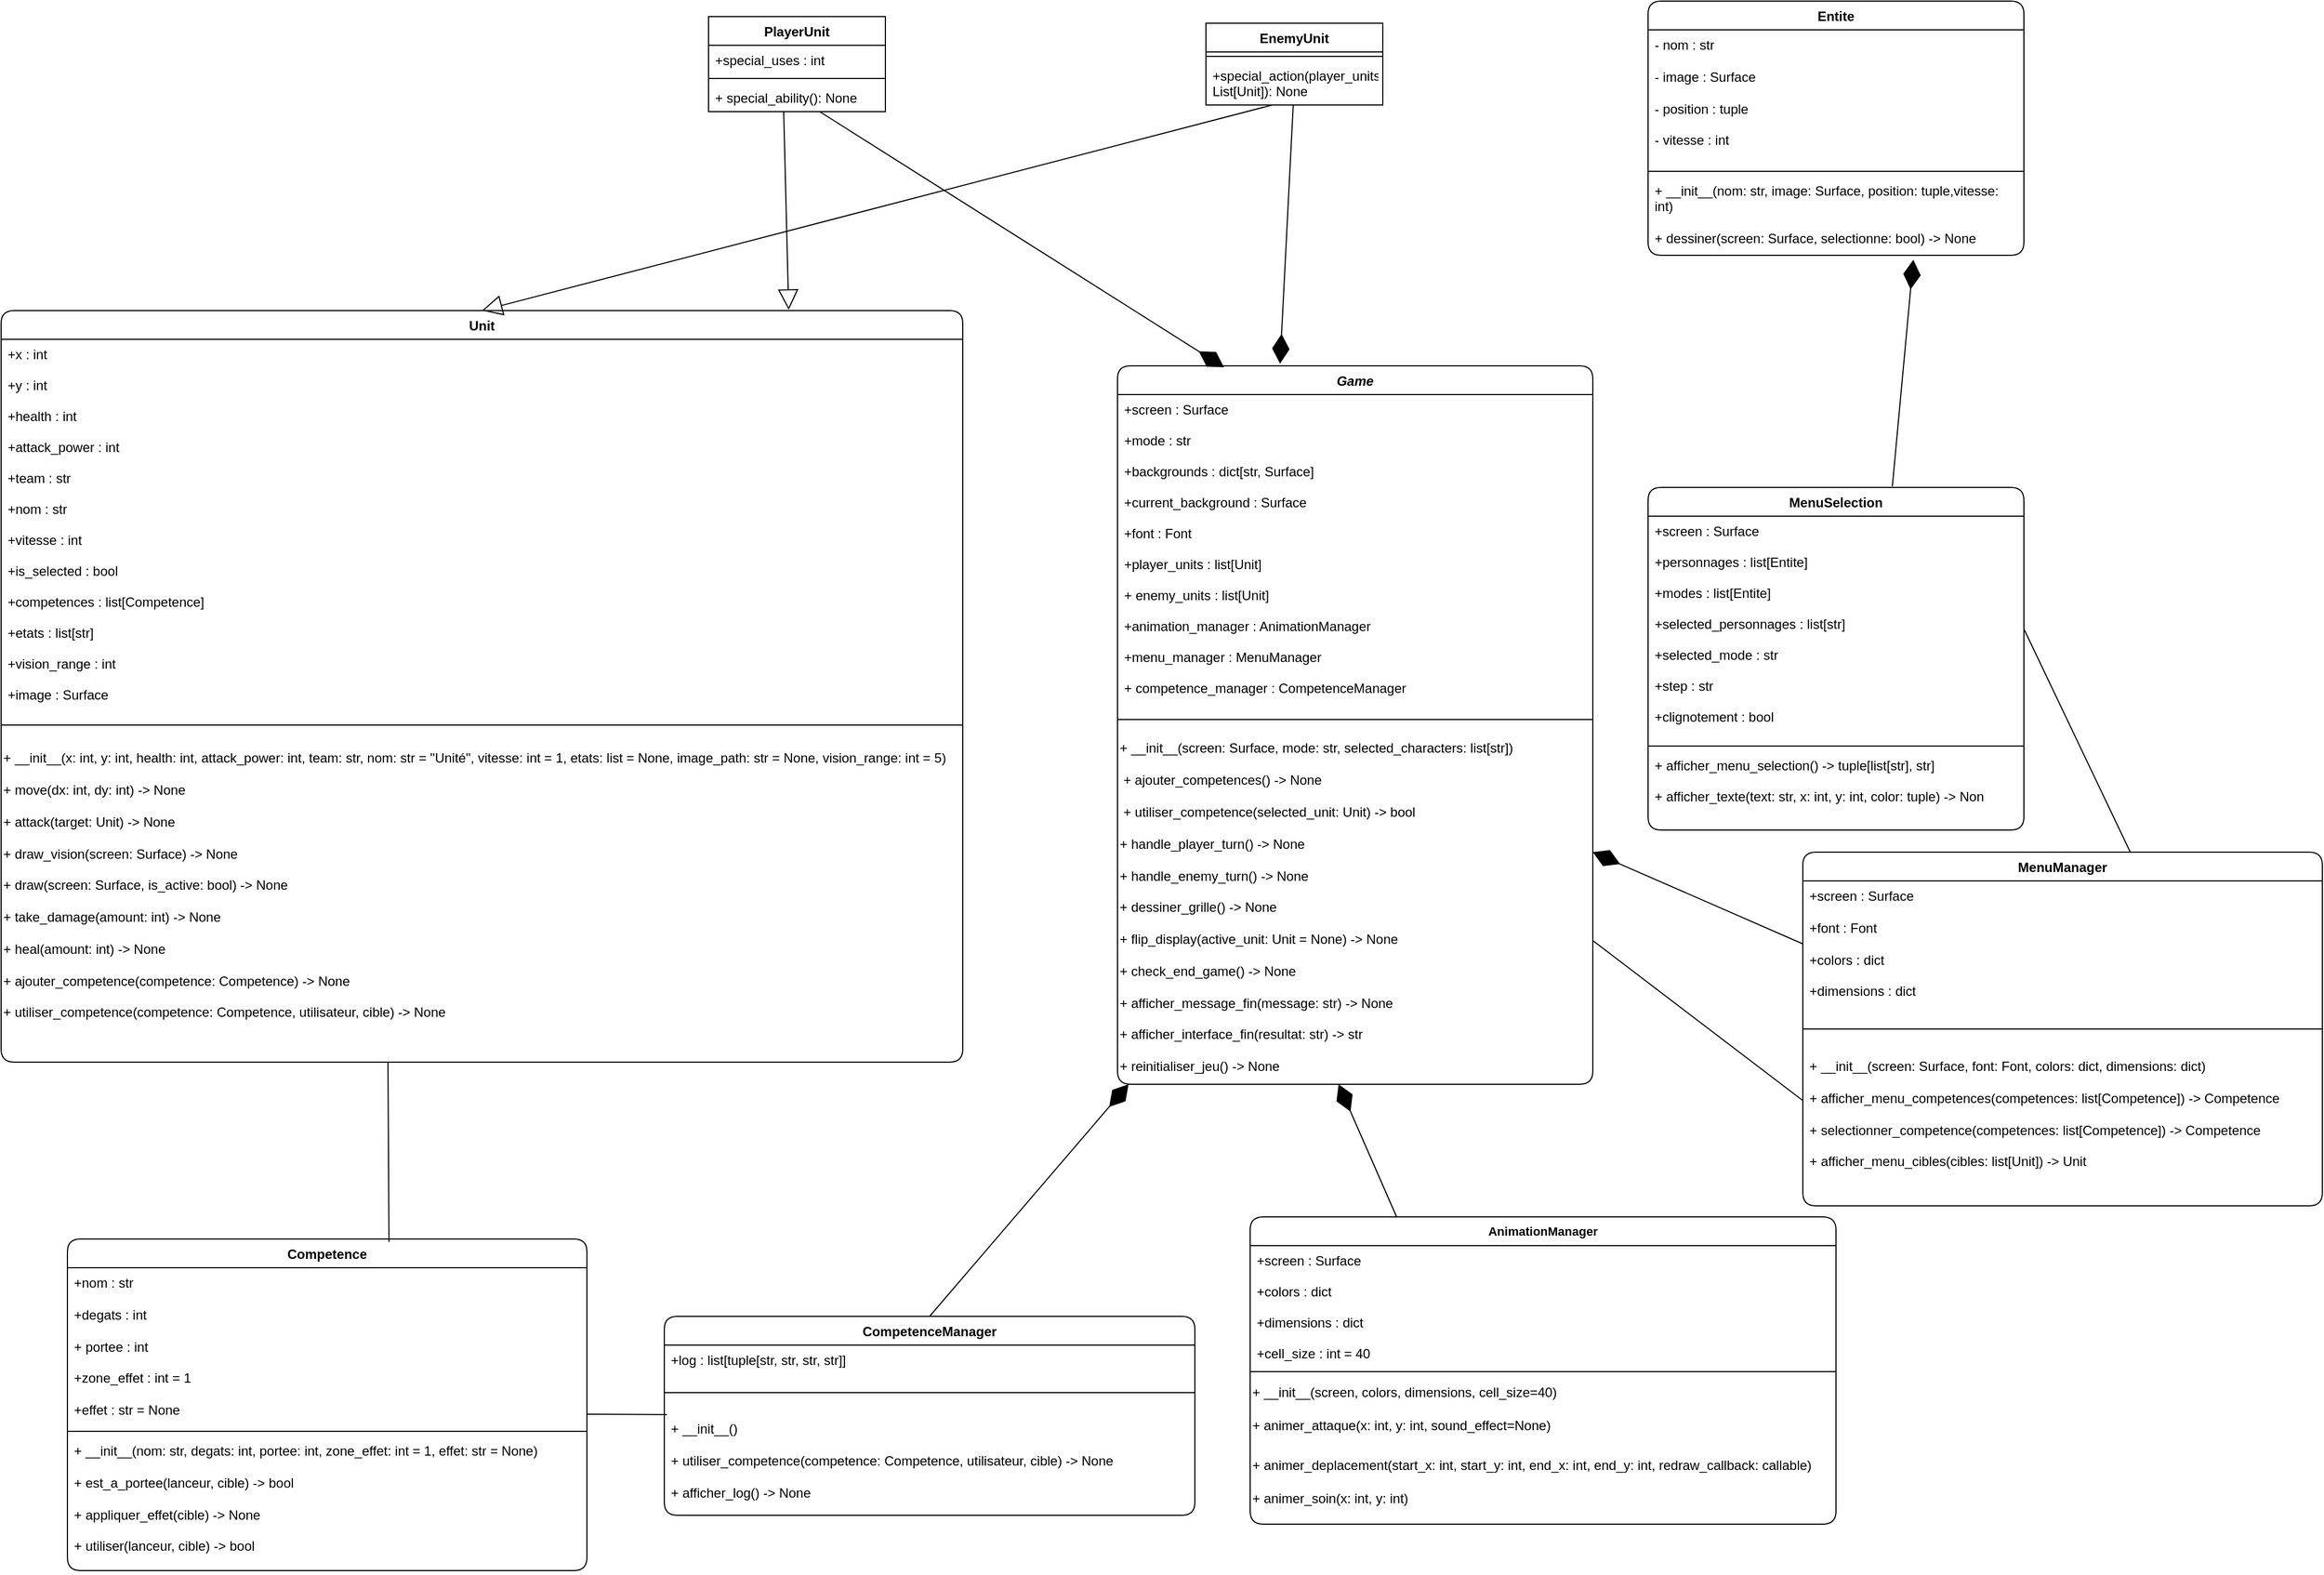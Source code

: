 <mxfile version="25.0.3">
  <diagram id="C5RBs43oDa-KdzZeNtuy" name="Page-1">
    <mxGraphModel dx="3300" dy="3783" grid="1" gridSize="10" guides="1" tooltips="1" connect="1" arrows="1" fold="1" page="1" pageScale="1" pageWidth="827" pageHeight="1169" math="0" shadow="0">
      <root>
        <mxCell id="WIyWlLk6GJQsqaUBKTNV-0" />
        <mxCell id="WIyWlLk6GJQsqaUBKTNV-1" parent="WIyWlLk6GJQsqaUBKTNV-0" />
        <mxCell id="zkfFHV4jXpPFQw0GAbJ--0" value="Game" style="swimlane;fontStyle=3;align=center;verticalAlign=top;childLayout=stackLayout;horizontal=1;startSize=26;horizontalStack=0;resizeParent=1;resizeLast=0;collapsible=1;marginBottom=0;rounded=1;shadow=0;strokeWidth=1;labelBackgroundColor=none;" parent="WIyWlLk6GJQsqaUBKTNV-1" vertex="1">
          <mxGeometry x="190" y="-990" width="430" height="650" as="geometry">
            <mxRectangle x="230" y="140" width="160" height="26" as="alternateBounds" />
          </mxGeometry>
        </mxCell>
        <mxCell id="zkfFHV4jXpPFQw0GAbJ--3" value="+screen : Surface &#xa;&#xa;+mode : str&#xa;&#xa;+backgrounds : dict[str, Surface]&#xa;&#xa;+current_background : Surface&#xa;&#xa; +font : Font&#xa;&#xa;+player_units : list[Unit]&#xa;&#xa;+ enemy_units : list[Unit] &#xa;&#xa;+animation_manager : AnimationManager &#xa;&#xa;+menu_manager : MenuManager &#xa;&#xa;+ competence_manager : CompetenceManager" style="text;align=left;verticalAlign=top;spacingLeft=4;spacingRight=4;overflow=hidden;rotatable=0;points=[[0,0.5],[1,0.5]];portConstraint=eastwest;rounded=1;shadow=0;html=0;labelBackgroundColor=none;" parent="zkfFHV4jXpPFQw0GAbJ--0" vertex="1">
          <mxGeometry y="26" width="430" height="284" as="geometry" />
        </mxCell>
        <mxCell id="zkfFHV4jXpPFQw0GAbJ--4" value="" style="line;html=1;strokeWidth=1;align=left;verticalAlign=middle;spacingTop=-1;spacingLeft=3;spacingRight=3;rotatable=0;labelPosition=right;points=[];portConstraint=eastwest;labelBackgroundColor=none;rounded=1;" parent="zkfFHV4jXpPFQw0GAbJ--0" vertex="1">
          <mxGeometry y="310" width="430" height="20" as="geometry" />
        </mxCell>
        <mxCell id="wvxGMsRAUyCOwJ91_nCI-42" value="&lt;div&gt; + __init__(screen: Surface, mode: str, selected_characters: list[str]) &lt;br&gt;&lt;/div&gt;&lt;div&gt;&lt;br&gt;&lt;/div&gt;&lt;div&gt;&amp;nbsp;+ ajouter_competences() -&amp;gt; None &lt;br&gt;&lt;/div&gt;&lt;div&gt;&lt;br&gt;&lt;/div&gt;&lt;div&gt;&amp;nbsp;+ utiliser_competence(selected_unit: Unit) -&amp;gt; bool &lt;br&gt;&lt;/div&gt;&lt;div&gt;&lt;br&gt;&lt;/div&gt;&lt;div&gt;+ handle_player_turn() -&amp;gt; None &lt;br&gt;&lt;/div&gt;&lt;div&gt;&lt;br&gt;&lt;/div&gt;&lt;div&gt;+ handle_enemy_turn() -&amp;gt; None &lt;br&gt;&lt;/div&gt;&lt;div&gt;&lt;br&gt;&lt;/div&gt;&lt;div&gt;+ dessiner_grille() -&amp;gt; None &lt;br&gt;&lt;/div&gt;&lt;div&gt;&lt;br&gt;&lt;/div&gt;&lt;div&gt;+ flip_display(active_unit: Unit = None) -&amp;gt; None &lt;/div&gt;&lt;br&gt;&lt;div&gt;+ check_end_game() -&amp;gt; None &lt;br&gt;&lt;/div&gt;&lt;div&gt;&lt;br&gt;&lt;/div&gt;&lt;div&gt;+ afficher_message_fin(message: str) -&amp;gt; None &lt;br&gt;&lt;/div&gt;&lt;div&gt;&lt;br&gt;&lt;/div&gt;&lt;div&gt;+ afficher_interface_fin(resultat: str) -&amp;gt; str &lt;br&gt;&lt;/div&gt;&lt;div&gt;&lt;br&gt;&lt;/div&gt;+ reinitialiser_jeu() -&amp;gt; None     " style="text;html=1;align=left;verticalAlign=middle;resizable=0;points=[];autosize=1;strokeColor=none;fillColor=none;labelBackgroundColor=none;rounded=1;" parent="zkfFHV4jXpPFQw0GAbJ--0" vertex="1">
          <mxGeometry y="330" width="430" height="320" as="geometry" />
        </mxCell>
        <mxCell id="avu5Frlbrg5Mb-Sri8GU-28" value="" style="endArrow=none;html=1;rounded=1;exitX=-0.001;exitY=0.317;exitDx=0;exitDy=0;exitPerimeter=0;labelBackgroundColor=none;fontColor=default;" edge="1" parent="zkfFHV4jXpPFQw0GAbJ--0" source="wvxGMsRAUyCOwJ91_nCI-60">
          <mxGeometry width="50" height="50" relative="1" as="geometry">
            <mxPoint x="431" y="683" as="sourcePoint" />
            <mxPoint x="430" y="520" as="targetPoint" />
          </mxGeometry>
        </mxCell>
        <mxCell id="zkfFHV4jXpPFQw0GAbJ--6" value="MenuSelection" style="swimlane;fontStyle=1;align=center;verticalAlign=top;childLayout=stackLayout;horizontal=1;startSize=26;horizontalStack=0;resizeParent=1;resizeLast=0;collapsible=1;marginBottom=0;rounded=1;shadow=0;strokeWidth=1;labelBackgroundColor=none;" parent="WIyWlLk6GJQsqaUBKTNV-1" vertex="1">
          <mxGeometry x="670" y="-880" width="340" height="310" as="geometry">
            <mxRectangle x="130" y="380" width="160" height="26" as="alternateBounds" />
          </mxGeometry>
        </mxCell>
        <mxCell id="zkfFHV4jXpPFQw0GAbJ--7" value="+screen : Surface &#xa;&#xa;+personnages : list[Entite]&#xa;&#xa;+modes : list[Entite]&#xa; &#xa;+selected_personnages : list[str]&#xa;&#xa;+selected_mode : str &#xa;&#xa;+step : str &#xa;&#xa;+clignotement : bool " style="text;align=left;verticalAlign=top;spacingLeft=4;spacingRight=4;overflow=hidden;rotatable=0;points=[[0,0.5],[1,0.5]];portConstraint=eastwest;labelBackgroundColor=none;rounded=1;" parent="zkfFHV4jXpPFQw0GAbJ--6" vertex="1">
          <mxGeometry y="26" width="340" height="204" as="geometry" />
        </mxCell>
        <mxCell id="zkfFHV4jXpPFQw0GAbJ--9" value="" style="line;html=1;strokeWidth=1;align=left;verticalAlign=middle;spacingTop=-1;spacingLeft=3;spacingRight=3;rotatable=0;labelPosition=right;points=[];portConstraint=eastwest;labelBackgroundColor=none;rounded=1;" parent="zkfFHV4jXpPFQw0GAbJ--6" vertex="1">
          <mxGeometry y="230" width="340" height="8" as="geometry" />
        </mxCell>
        <mxCell id="zkfFHV4jXpPFQw0GAbJ--11" value="+ afficher_menu_selection() -&gt; tuple[list[str], str]&#xa;&#xa;+ afficher_texte(text: str, x: int, y: int, color: tuple) -&gt; Non" style="text;align=left;verticalAlign=top;spacingLeft=4;spacingRight=4;overflow=hidden;rotatable=0;points=[[0,0.5],[1,0.5]];portConstraint=eastwest;labelBackgroundColor=none;rounded=1;" parent="zkfFHV4jXpPFQw0GAbJ--6" vertex="1">
          <mxGeometry y="238" width="340" height="72" as="geometry" />
        </mxCell>
        <mxCell id="zkfFHV4jXpPFQw0GAbJ--13" value="AnimationManager" style="swimlane;fontStyle=1;align=center;verticalAlign=top;childLayout=stackLayout;horizontal=1;startSize=26;horizontalStack=0;resizeParent=1;resizeLast=0;collapsible=1;marginBottom=0;rounded=1;shadow=0;strokeWidth=1;fontSize=11;labelBackgroundColor=none;" parent="WIyWlLk6GJQsqaUBKTNV-1" vertex="1">
          <mxGeometry x="310" y="-220" width="530" height="278" as="geometry">
            <mxRectangle x="330" y="360" width="170" height="26" as="alternateBounds" />
          </mxGeometry>
        </mxCell>
        <mxCell id="zkfFHV4jXpPFQw0GAbJ--14" value="+screen : Surface&#xa;   &#xa;+colors : dict&#xa; &#xa;+dimensions : dict&#xa;&#xa;+cell_size : int = 40 " style="text;align=left;verticalAlign=top;spacingLeft=4;spacingRight=4;overflow=hidden;rotatable=0;points=[[0,0.5],[1,0.5]];portConstraint=eastwest;labelBackgroundColor=none;rounded=1;" parent="zkfFHV4jXpPFQw0GAbJ--13" vertex="1">
          <mxGeometry y="26" width="530" height="110" as="geometry" />
        </mxCell>
        <mxCell id="zkfFHV4jXpPFQw0GAbJ--15" value="" style="line;html=1;strokeWidth=1;align=left;verticalAlign=middle;spacingTop=-1;spacingLeft=3;spacingRight=3;rotatable=0;labelPosition=right;points=[];portConstraint=eastwest;labelBackgroundColor=none;rounded=1;" parent="zkfFHV4jXpPFQw0GAbJ--13" vertex="1">
          <mxGeometry y="136" width="530" height="8" as="geometry" />
        </mxCell>
        <mxCell id="wvxGMsRAUyCOwJ91_nCI-13" value="&#xa;" style="group;align=left;labelPosition=center;verticalLabelPosition=middle;verticalAlign=middle;labelBackgroundColor=none;rounded=1;" parent="zkfFHV4jXpPFQw0GAbJ--13" vertex="1" connectable="0">
          <mxGeometry y="144" width="530" height="126" as="geometry" />
        </mxCell>
        <mxCell id="wvxGMsRAUyCOwJ91_nCI-3" value="+ __init__(screen, colors, dimensions, cell_size=40) " style="text;html=1;align=left;verticalAlign=middle;resizable=0;points=[];autosize=1;strokeColor=none;fillColor=none;container=1;labelBackgroundColor=none;rounded=1;" parent="wvxGMsRAUyCOwJ91_nCI-13" vertex="1">
          <mxGeometry width="370" height="30" as="geometry" />
        </mxCell>
        <mxCell id="wvxGMsRAUyCOwJ91_nCI-9" value="+ animer_attaque(x: int, y: int, sound_effect=None)" style="text;html=1;align=left;verticalAlign=middle;resizable=0;points=[];autosize=1;strokeColor=none;fillColor=none;container=1;labelBackgroundColor=none;rounded=1;" parent="wvxGMsRAUyCOwJ91_nCI-13" vertex="1">
          <mxGeometry y="30" width="370" height="30" as="geometry" />
        </mxCell>
        <mxCell id="wvxGMsRAUyCOwJ91_nCI-14" value="+ animer_deplacement(start_x: int, start_y: int, end_x: int, end_y: int, redraw_callback: callable) " style="text;html=1;align=left;verticalAlign=middle;resizable=0;points=[];autosize=1;strokeColor=none;fillColor=none;labelBackgroundColor=none;rounded=1;" parent="wvxGMsRAUyCOwJ91_nCI-13" vertex="1">
          <mxGeometry y="66" width="530" height="30" as="geometry" />
        </mxCell>
        <mxCell id="wvxGMsRAUyCOwJ91_nCI-15" value="+ animer_soin(x: int, y: int) " style="text;html=1;align=left;verticalAlign=middle;resizable=0;points=[];autosize=1;strokeColor=none;fillColor=none;labelBackgroundColor=none;rounded=1;" parent="wvxGMsRAUyCOwJ91_nCI-13" vertex="1">
          <mxGeometry y="96" width="160" height="30" as="geometry" />
        </mxCell>
        <mxCell id="zkfFHV4jXpPFQw0GAbJ--17" value="Unit" style="swimlane;fontStyle=1;align=center;verticalAlign=top;childLayout=stackLayout;horizontal=1;startSize=26;horizontalStack=0;resizeParent=1;resizeLast=0;collapsible=1;marginBottom=0;rounded=1;shadow=0;strokeWidth=1;labelBackgroundColor=none;" parent="WIyWlLk6GJQsqaUBKTNV-1" vertex="1">
          <mxGeometry x="-820" y="-1040" width="870" height="680" as="geometry">
            <mxRectangle x="550" y="140" width="160" height="26" as="alternateBounds" />
          </mxGeometry>
        </mxCell>
        <mxCell id="zkfFHV4jXpPFQw0GAbJ--22" value=" +x : int &#xa;&#xa;+y : int &#xa;&#xa;+health : int&#xa; &#xa;+attack_power : int&#xa;&#xa;+team : str&#xa; &#xa;+nom : str&#xa; &#xa;+vitesse : int&#xa;&#xa;+is_selected : bool&#xa; &#xa;+competences : list[Competence]&#xa;&#xa;+etats : list[str]&#xa; &#xa;+vision_range : int&#xa;&#xa;+image : Surface " style="text;align=left;verticalAlign=top;spacingLeft=4;spacingRight=4;overflow=hidden;rotatable=0;points=[[0,0.5],[1,0.5]];portConstraint=eastwest;rounded=1;shadow=0;html=0;labelBackgroundColor=none;" parent="zkfFHV4jXpPFQw0GAbJ--17" vertex="1">
          <mxGeometry y="26" width="870" height="334" as="geometry" />
        </mxCell>
        <mxCell id="zkfFHV4jXpPFQw0GAbJ--23" value="" style="line;html=1;strokeWidth=1;align=left;verticalAlign=middle;spacingTop=-1;spacingLeft=3;spacingRight=3;rotatable=0;labelPosition=right;points=[];portConstraint=eastwest;labelBackgroundColor=none;rounded=1;" parent="zkfFHV4jXpPFQw0GAbJ--17" vertex="1">
          <mxGeometry y="360" width="870" height="30" as="geometry" />
        </mxCell>
        <mxCell id="wvxGMsRAUyCOwJ91_nCI-37" value="&lt;div&gt;+ __init__(x: int, y: int, health: int, attack_power: int, team: str, nom: str = &quot;Unité&quot;, vitesse: int = 1, etats: list = None, image_path: str = None, vision_range: int = 5)&lt;/div&gt;&lt;div&gt;&lt;br&gt;&lt;/div&gt;&lt;div&gt;+ move(dx: int, dy: int) -&amp;gt; None &lt;br&gt;&lt;/div&gt;&lt;div&gt;&lt;br&gt;&lt;/div&gt;&lt;div&gt;+ attack(target: Unit) -&amp;gt; None&amp;nbsp;&lt;/div&gt;&lt;div&gt;&lt;br&gt;&lt;/div&gt;&lt;div&gt;+ draw_vision(screen: Surface) -&amp;gt; None &lt;br&gt;&lt;/div&gt;&lt;div&gt;&lt;br&gt;&lt;/div&gt;&lt;div&gt;+ draw(screen: Surface, is_active: bool) -&amp;gt; None&lt;/div&gt;&lt;div&gt;&lt;br&gt;&lt;/div&gt;&lt;div&gt;+ take_damage(amount: int) -&amp;gt; None&lt;/div&gt;&lt;div&gt;&lt;br&gt;&lt;/div&gt;&lt;div&gt;+ heal(amount: int) -&amp;gt; None &lt;br&gt;&lt;/div&gt;&lt;div&gt;&lt;br&gt;&lt;/div&gt;&lt;div&gt;+ ajouter_competence(competence: Competence) -&amp;gt; None&lt;/div&gt;&lt;div&gt;&lt;br&gt;&lt;/div&gt;+ utiliser_competence(competence: Competence, utilisateur, cible) -&amp;gt; None" style="text;html=1;align=left;verticalAlign=middle;resizable=0;points=[];autosize=1;strokeColor=none;fillColor=none;labelBackgroundColor=none;rounded=1;" parent="zkfFHV4jXpPFQw0GAbJ--17" vertex="1">
          <mxGeometry y="390" width="870" height="260" as="geometry" />
        </mxCell>
        <mxCell id="wvxGMsRAUyCOwJ91_nCI-20" value="Competence" style="swimlane;fontStyle=1;align=center;verticalAlign=top;childLayout=stackLayout;horizontal=1;startSize=26;horizontalStack=0;resizeParent=1;resizeParentMax=0;resizeLast=0;collapsible=1;marginBottom=0;whiteSpace=wrap;html=1;labelBackgroundColor=none;rounded=1;" parent="WIyWlLk6GJQsqaUBKTNV-1" vertex="1">
          <mxGeometry x="-760" y="-200" width="470" height="300" as="geometry" />
        </mxCell>
        <mxCell id="wvxGMsRAUyCOwJ91_nCI-21" value="&lt;div&gt;+nom : str&lt;/div&gt;&lt;div&gt;&amp;nbsp;&lt;/div&gt;&lt;div&gt;+degats : int&lt;/div&gt;&lt;div&gt;&lt;br&gt;&lt;/div&gt;&lt;div&gt;+ portee : int&lt;/div&gt;&lt;div&gt;&amp;nbsp;&lt;/div&gt;&lt;div&gt;+zone_effet : int = 1&lt;/div&gt;&lt;div&gt;&amp;nbsp;&lt;/div&gt;&lt;div&gt;+effet : str = None  &lt;/div&gt;" style="text;strokeColor=none;fillColor=none;align=left;verticalAlign=top;spacingLeft=4;spacingRight=4;overflow=hidden;rotatable=0;points=[[0,0.5],[1,0.5]];portConstraint=eastwest;whiteSpace=wrap;html=1;labelBackgroundColor=none;rounded=1;" parent="wvxGMsRAUyCOwJ91_nCI-20" vertex="1">
          <mxGeometry y="26" width="470" height="144" as="geometry" />
        </mxCell>
        <mxCell id="wvxGMsRAUyCOwJ91_nCI-22" value="" style="line;strokeWidth=1;fillColor=none;align=left;verticalAlign=middle;spacingTop=-1;spacingLeft=3;spacingRight=3;rotatable=0;labelPosition=right;points=[];portConstraint=eastwest;labelBackgroundColor=none;rounded=1;" parent="wvxGMsRAUyCOwJ91_nCI-20" vertex="1">
          <mxGeometry y="170" width="470" height="8" as="geometry" />
        </mxCell>
        <mxCell id="wvxGMsRAUyCOwJ91_nCI-23" value="&lt;div&gt;+ __init__(nom: str, degats: int, portee: int, zone_effet: int = 1, effet: str = None) &lt;br&gt;&lt;/div&gt;&lt;div&gt;&lt;br&gt;&lt;/div&gt;&lt;div&gt;+ est_a_portee(lanceur, cible) -&amp;gt; bool&lt;/div&gt;&lt;div&gt;&lt;br&gt; &lt;/div&gt;&lt;div&gt;+ appliquer_effet(cible) -&amp;gt; None &lt;br&gt;&lt;/div&gt;&lt;div&gt;&lt;br&gt;&lt;/div&gt;+ utiliser(lanceur, cible) -&amp;gt; bool  " style="text;strokeColor=none;fillColor=none;align=left;verticalAlign=top;spacingLeft=4;spacingRight=4;overflow=hidden;rotatable=0;points=[[0,0.5],[1,0.5]];portConstraint=eastwest;whiteSpace=wrap;html=1;labelBackgroundColor=none;rounded=1;" parent="wvxGMsRAUyCOwJ91_nCI-20" vertex="1">
          <mxGeometry y="178" width="470" height="122" as="geometry" />
        </mxCell>
        <mxCell id="wvxGMsRAUyCOwJ91_nCI-25" value="Entite" style="swimlane;fontStyle=1;align=center;verticalAlign=top;childLayout=stackLayout;horizontal=1;startSize=26;horizontalStack=0;resizeParent=1;resizeParentMax=0;resizeLast=0;collapsible=1;marginBottom=0;whiteSpace=wrap;html=1;labelBackgroundColor=none;rounded=1;" parent="WIyWlLk6GJQsqaUBKTNV-1" vertex="1">
          <mxGeometry x="670" y="-1320" width="340" height="230" as="geometry" />
        </mxCell>
        <mxCell id="wvxGMsRAUyCOwJ91_nCI-26" value="&lt;div&gt; - nom : str &lt;br&gt;&lt;/div&gt;&lt;div&gt;&lt;br&gt;&lt;/div&gt;&lt;div&gt;- image : Surface &lt;br&gt;&lt;/div&gt;&lt;div&gt;&lt;br&gt;&lt;/div&gt;&lt;div&gt;- position : tuple &lt;br&gt;&lt;/div&gt;&lt;div&gt;&lt;br&gt;&lt;/div&gt;&lt;div&gt;- vitesse : int&lt;/div&gt;" style="text;strokeColor=none;fillColor=none;align=left;verticalAlign=top;spacingLeft=4;spacingRight=4;overflow=hidden;rotatable=0;points=[[0,0.5],[1,0.5]];portConstraint=eastwest;whiteSpace=wrap;html=1;labelBackgroundColor=none;rounded=1;" parent="wvxGMsRAUyCOwJ91_nCI-25" vertex="1">
          <mxGeometry y="26" width="340" height="124" as="geometry" />
        </mxCell>
        <mxCell id="wvxGMsRAUyCOwJ91_nCI-27" value="" style="line;strokeWidth=1;fillColor=none;align=left;verticalAlign=middle;spacingTop=-1;spacingLeft=3;spacingRight=3;rotatable=0;labelPosition=right;points=[];portConstraint=eastwest;labelBackgroundColor=none;rounded=1;" parent="wvxGMsRAUyCOwJ91_nCI-25" vertex="1">
          <mxGeometry y="150" width="340" height="8" as="geometry" />
        </mxCell>
        <mxCell id="avu5Frlbrg5Mb-Sri8GU-30" value="" style="endArrow=diamondThin;endFill=1;endSize=24;html=1;rounded=0;entryX=0.342;entryY=-0.003;entryDx=0;entryDy=0;entryPerimeter=0;exitX=0.65;exitY=-0.003;exitDx=0;exitDy=0;exitPerimeter=0;" edge="1" parent="wvxGMsRAUyCOwJ91_nCI-25" source="zkfFHV4jXpPFQw0GAbJ--6">
          <mxGeometry width="160" relative="1" as="geometry">
            <mxPoint x="252" as="sourcePoint" />
            <mxPoint x="240" y="234" as="targetPoint" />
          </mxGeometry>
        </mxCell>
        <mxCell id="wvxGMsRAUyCOwJ91_nCI-28" value="&lt;div&gt;+ __init__(nom: str, image: Surface, position: tuple,vitesse: int) &lt;br&gt;&lt;/div&gt;&lt;div&gt;&lt;br&gt;&lt;/div&gt;+ dessiner(screen: Surface, selectionne: bool) -&amp;gt; None  " style="text;strokeColor=none;fillColor=none;align=left;verticalAlign=top;spacingLeft=4;spacingRight=4;overflow=hidden;rotatable=0;points=[[0,0.5],[1,0.5]];portConstraint=eastwest;whiteSpace=wrap;html=1;labelBackgroundColor=none;rounded=1;" parent="wvxGMsRAUyCOwJ91_nCI-25" vertex="1">
          <mxGeometry y="158" width="340" height="72" as="geometry" />
        </mxCell>
        <mxCell id="wvxGMsRAUyCOwJ91_nCI-30" value="CompetenceManager   " style="swimlane;fontStyle=1;align=center;verticalAlign=top;childLayout=stackLayout;horizontal=1;startSize=26;horizontalStack=0;resizeParent=1;resizeParentMax=0;resizeLast=0;collapsible=1;marginBottom=0;whiteSpace=wrap;html=1;labelBackgroundColor=none;rounded=1;" parent="WIyWlLk6GJQsqaUBKTNV-1" vertex="1">
          <mxGeometry x="-220" y="-130" width="480" height="180" as="geometry" />
        </mxCell>
        <mxCell id="wvxGMsRAUyCOwJ91_nCI-31" value="+log : list[tuple[str, str, str, str]]" style="text;strokeColor=none;fillColor=none;align=left;verticalAlign=top;spacingLeft=4;spacingRight=4;overflow=hidden;rotatable=0;points=[[0,0.5],[1,0.5]];portConstraint=eastwest;whiteSpace=wrap;html=1;labelBackgroundColor=none;rounded=1;" parent="wvxGMsRAUyCOwJ91_nCI-30" vertex="1">
          <mxGeometry y="26" width="480" height="24" as="geometry" />
        </mxCell>
        <mxCell id="wvxGMsRAUyCOwJ91_nCI-32" value="" style="line;strokeWidth=1;fillColor=none;align=left;verticalAlign=middle;spacingTop=-1;spacingLeft=3;spacingRight=3;rotatable=0;labelPosition=right;points=[];portConstraint=eastwest;labelBackgroundColor=none;rounded=1;" parent="wvxGMsRAUyCOwJ91_nCI-30" vertex="1">
          <mxGeometry y="50" width="480" height="38" as="geometry" />
        </mxCell>
        <mxCell id="wvxGMsRAUyCOwJ91_nCI-33" value="&lt;div&gt;+ __init__()&amp;nbsp;&lt;/div&gt;&lt;div&gt;&lt;br&gt;&lt;/div&gt;&lt;div&gt;+ utiliser_competence(competence: Competence, utilisateur, cible) -&amp;gt; None&lt;/div&gt;&lt;div&gt;&lt;br&gt;&lt;/div&gt;&lt;div&gt;+ afficher_log() -&amp;gt; None   &lt;/div&gt;" style="text;strokeColor=none;fillColor=none;align=left;verticalAlign=top;spacingLeft=4;spacingRight=4;overflow=hidden;rotatable=0;points=[[0,0.5],[1,0.5]];portConstraint=eastwest;whiteSpace=wrap;html=1;labelBackgroundColor=none;rounded=1;" parent="wvxGMsRAUyCOwJ91_nCI-30" vertex="1">
          <mxGeometry y="88" width="480" height="92" as="geometry" />
        </mxCell>
        <mxCell id="wvxGMsRAUyCOwJ91_nCI-47" value="" style="endArrow=none;html=1;rounded=1;exitX=0.619;exitY=0.009;exitDx=0;exitDy=0;exitPerimeter=0;labelBackgroundColor=none;fontColor=default;" parent="WIyWlLk6GJQsqaUBKTNV-1" source="wvxGMsRAUyCOwJ91_nCI-20" edge="1">
          <mxGeometry width="50" height="50" relative="1" as="geometry">
            <mxPoint x="-520" y="-310" as="sourcePoint" />
            <mxPoint x="-470" y="-360" as="targetPoint" />
          </mxGeometry>
        </mxCell>
        <mxCell id="wvxGMsRAUyCOwJ91_nCI-50" value="" style="endArrow=none;html=1;rounded=1;entryX=0.005;entryY=0.009;entryDx=0;entryDy=0;entryPerimeter=0;labelBackgroundColor=none;fontColor=default;" parent="WIyWlLk6GJQsqaUBKTNV-1" target="wvxGMsRAUyCOwJ91_nCI-33" edge="1">
          <mxGeometry width="50" height="50" relative="1" as="geometry">
            <mxPoint x="-290" y="-41.49" as="sourcePoint" />
            <mxPoint x="-223.76" y="-38.518" as="targetPoint" />
          </mxGeometry>
        </mxCell>
        <mxCell id="wvxGMsRAUyCOwJ91_nCI-57" value="MenuManager" style="swimlane;fontStyle=1;align=center;verticalAlign=top;childLayout=stackLayout;horizontal=1;startSize=26;horizontalStack=0;resizeParent=1;resizeParentMax=0;resizeLast=0;collapsible=1;marginBottom=0;whiteSpace=wrap;html=1;labelBackgroundColor=none;rounded=1;" parent="WIyWlLk6GJQsqaUBKTNV-1" vertex="1">
          <mxGeometry x="810" y="-550" width="470" height="320" as="geometry" />
        </mxCell>
        <mxCell id="wvxGMsRAUyCOwJ91_nCI-58" value="&lt;div&gt;+screen : Surface&lt;/div&gt;&lt;div&gt;&lt;br&gt;&lt;/div&gt;&lt;div&gt;+font : Font&lt;/div&gt;&lt;div&gt;&lt;br&gt;&lt;/div&gt;&lt;div&gt;+colors : dict&lt;/div&gt;&lt;div&gt;&lt;br&gt;&lt;/div&gt;&lt;div&gt;+dimensions : dict  &lt;/div&gt;" style="text;strokeColor=none;fillColor=none;align=left;verticalAlign=top;spacingLeft=4;spacingRight=4;overflow=hidden;rotatable=0;points=[[0,0.5],[1,0.5]];portConstraint=eastwest;whiteSpace=wrap;html=1;labelBackgroundColor=none;rounded=1;" parent="wvxGMsRAUyCOwJ91_nCI-57" vertex="1">
          <mxGeometry y="26" width="470" height="114" as="geometry" />
        </mxCell>
        <mxCell id="wvxGMsRAUyCOwJ91_nCI-59" value="" style="line;strokeWidth=1;fillColor=none;align=left;verticalAlign=middle;spacingTop=-1;spacingLeft=3;spacingRight=3;rotatable=0;labelPosition=right;points=[];portConstraint=eastwest;labelBackgroundColor=none;rounded=1;" parent="wvxGMsRAUyCOwJ91_nCI-57" vertex="1">
          <mxGeometry y="140" width="470" height="40" as="geometry" />
        </mxCell>
        <mxCell id="wvxGMsRAUyCOwJ91_nCI-60" value="&lt;div&gt;+ __init__(screen: Surface, font: Font, colors: dict, dimensions: dict) &lt;br&gt;&lt;/div&gt;&lt;div&gt;&lt;br&gt;&lt;/div&gt;&lt;div&gt;+ afficher_menu_competences(competences: list[Competence]) -&amp;gt; Competence &lt;br&gt;&lt;/div&gt;&lt;div&gt;&lt;br&gt;&lt;/div&gt;&lt;div&gt;+ selectionner_competence(competences: list[Competence]) -&amp;gt; Competence &lt;br&gt;&lt;/div&gt;&lt;div&gt;&lt;br&gt;&lt;/div&gt;+ afficher_menu_cibles(cibles: list[Unit]) -&amp;gt; Unit   " style="text;strokeColor=none;fillColor=none;align=left;verticalAlign=top;spacingLeft=4;spacingRight=4;overflow=hidden;rotatable=0;points=[[0,0.5],[1,0.5]];portConstraint=eastwest;whiteSpace=wrap;html=1;labelBackgroundColor=none;rounded=1;" parent="wvxGMsRAUyCOwJ91_nCI-57" vertex="1">
          <mxGeometry y="180" width="470" height="140" as="geometry" />
        </mxCell>
        <mxCell id="avu5Frlbrg5Mb-Sri8GU-1" value="PlayerUnit" style="swimlane;fontStyle=1;align=center;verticalAlign=top;childLayout=stackLayout;horizontal=1;startSize=26;horizontalStack=0;resizeParent=1;resizeParentMax=0;resizeLast=0;collapsible=1;marginBottom=0;whiteSpace=wrap;html=1;" vertex="1" parent="WIyWlLk6GJQsqaUBKTNV-1">
          <mxGeometry x="-180" y="-1306" width="160" height="86" as="geometry" />
        </mxCell>
        <mxCell id="avu5Frlbrg5Mb-Sri8GU-2" value="+special_uses : int" style="text;strokeColor=none;fillColor=none;align=left;verticalAlign=top;spacingLeft=4;spacingRight=4;overflow=hidden;rotatable=0;points=[[0,0.5],[1,0.5]];portConstraint=eastwest;whiteSpace=wrap;html=1;" vertex="1" parent="avu5Frlbrg5Mb-Sri8GU-1">
          <mxGeometry y="26" width="160" height="26" as="geometry" />
        </mxCell>
        <mxCell id="avu5Frlbrg5Mb-Sri8GU-3" value="" style="line;strokeWidth=1;fillColor=none;align=left;verticalAlign=middle;spacingTop=-1;spacingLeft=3;spacingRight=3;rotatable=0;labelPosition=right;points=[];portConstraint=eastwest;strokeColor=inherit;" vertex="1" parent="avu5Frlbrg5Mb-Sri8GU-1">
          <mxGeometry y="52" width="160" height="8" as="geometry" />
        </mxCell>
        <mxCell id="avu5Frlbrg5Mb-Sri8GU-4" value="&lt;span class=&quot;hljs-operator&quot;&gt;+&lt;/span&gt; special_ability(): &lt;span class=&quot;hljs-keyword&quot;&gt;None&lt;/span&gt;" style="text;strokeColor=none;fillColor=none;align=left;verticalAlign=top;spacingLeft=4;spacingRight=4;overflow=hidden;rotatable=0;points=[[0,0.5],[1,0.5]];portConstraint=eastwest;whiteSpace=wrap;html=1;" vertex="1" parent="avu5Frlbrg5Mb-Sri8GU-1">
          <mxGeometry y="60" width="160" height="26" as="geometry" />
        </mxCell>
        <mxCell id="avu5Frlbrg5Mb-Sri8GU-5" value="EnemyUnit" style="swimlane;fontStyle=1;align=center;verticalAlign=top;childLayout=stackLayout;horizontal=1;startSize=26;horizontalStack=0;resizeParent=1;resizeParentMax=0;resizeLast=0;collapsible=1;marginBottom=0;whiteSpace=wrap;html=1;" vertex="1" parent="WIyWlLk6GJQsqaUBKTNV-1">
          <mxGeometry x="270" y="-1300" width="160" height="74" as="geometry" />
        </mxCell>
        <mxCell id="avu5Frlbrg5Mb-Sri8GU-7" value="" style="line;strokeWidth=1;fillColor=none;align=left;verticalAlign=middle;spacingTop=-1;spacingLeft=3;spacingRight=3;rotatable=0;labelPosition=right;points=[];portConstraint=eastwest;strokeColor=inherit;" vertex="1" parent="avu5Frlbrg5Mb-Sri8GU-5">
          <mxGeometry y="26" width="160" height="8" as="geometry" />
        </mxCell>
        <mxCell id="avu5Frlbrg5Mb-Sri8GU-8" value="&lt;span class=&quot;hljs-operator&quot;&gt;+&lt;/span&gt;special_action(player_units: List[Unit]): &lt;span class=&quot;hljs-keyword&quot;&gt;None&lt;/span&gt;" style="text;strokeColor=none;fillColor=none;align=left;verticalAlign=top;spacingLeft=4;spacingRight=4;overflow=hidden;rotatable=0;points=[[0,0.5],[1,0.5]];portConstraint=eastwest;whiteSpace=wrap;html=1;" vertex="1" parent="avu5Frlbrg5Mb-Sri8GU-5">
          <mxGeometry y="34" width="160" height="40" as="geometry" />
        </mxCell>
        <mxCell id="avu5Frlbrg5Mb-Sri8GU-10" value="" style="endArrow=block;endSize=16;endFill=0;html=1;rounded=0;entryX=0.5;entryY=0;entryDx=0;entryDy=0;" edge="1" parent="avu5Frlbrg5Mb-Sri8GU-5" target="zkfFHV4jXpPFQw0GAbJ--17">
          <mxGeometry x="1" y="-713" width="160" relative="1" as="geometry">
            <mxPoint x="60" y="74" as="sourcePoint" />
            <mxPoint x="220" y="74" as="targetPoint" />
            <mxPoint x="-115" y="81" as="offset" />
          </mxGeometry>
        </mxCell>
        <mxCell id="avu5Frlbrg5Mb-Sri8GU-16" value="" style="endArrow=block;endSize=16;endFill=0;html=1;rounded=0;entryX=0.819;entryY=-0.001;entryDx=0;entryDy=0;entryPerimeter=0;" edge="1" parent="WIyWlLk6GJQsqaUBKTNV-1" target="zkfFHV4jXpPFQw0GAbJ--17">
          <mxGeometry x="1" y="-1033" width="160" relative="1" as="geometry">
            <mxPoint x="-112" y="-1220" as="sourcePoint" />
            <mxPoint x="-827" y="-1034" as="targetPoint" />
            <mxPoint y="4" as="offset" />
          </mxGeometry>
        </mxCell>
        <mxCell id="avu5Frlbrg5Mb-Sri8GU-23" value="" style="endArrow=diamondThin;endFill=1;endSize=24;html=1;rounded=0;exitX=0.5;exitY=0;exitDx=0;exitDy=0;" edge="1" parent="WIyWlLk6GJQsqaUBKTNV-1" source="wvxGMsRAUyCOwJ91_nCI-30">
          <mxGeometry width="160" relative="1" as="geometry">
            <mxPoint x="40" y="-340" as="sourcePoint" />
            <mxPoint x="200" y="-340" as="targetPoint" />
          </mxGeometry>
        </mxCell>
        <mxCell id="avu5Frlbrg5Mb-Sri8GU-24" value="" style="endArrow=diamondThin;endFill=1;endSize=24;html=1;rounded=0;exitX=0.25;exitY=0;exitDx=0;exitDy=0;" edge="1" parent="WIyWlLk6GJQsqaUBKTNV-1" source="zkfFHV4jXpPFQw0GAbJ--13">
          <mxGeometry width="160" relative="1" as="geometry">
            <mxPoint x="210" y="-130" as="sourcePoint" />
            <mxPoint x="390" y="-340" as="targetPoint" />
          </mxGeometry>
        </mxCell>
        <mxCell id="avu5Frlbrg5Mb-Sri8GU-25" value="" style="endArrow=diamondThin;endFill=1;endSize=24;html=1;rounded=0;exitX=0;exitY=0.5;exitDx=0;exitDy=0;" edge="1" parent="WIyWlLk6GJQsqaUBKTNV-1" source="wvxGMsRAUyCOwJ91_nCI-58">
          <mxGeometry width="160" relative="1" as="geometry">
            <mxPoint x="673" y="-430" as="sourcePoint" />
            <mxPoint x="620" y="-550" as="targetPoint" />
          </mxGeometry>
        </mxCell>
        <mxCell id="avu5Frlbrg5Mb-Sri8GU-26" value="" style="endArrow=diamondThin;endFill=1;endSize=24;html=1;rounded=0;entryX=0.342;entryY=-0.003;entryDx=0;entryDy=0;entryPerimeter=0;" edge="1" parent="WIyWlLk6GJQsqaUBKTNV-1" source="avu5Frlbrg5Mb-Sri8GU-8" target="zkfFHV4jXpPFQw0GAbJ--0">
          <mxGeometry width="160" relative="1" as="geometry">
            <mxPoint x="580" y="-1143" as="sourcePoint" />
            <mxPoint x="390" y="-1226" as="targetPoint" />
          </mxGeometry>
        </mxCell>
        <mxCell id="avu5Frlbrg5Mb-Sri8GU-27" value="" style="endArrow=diamondThin;endFill=1;endSize=24;html=1;rounded=0;entryX=0.224;entryY=0.002;entryDx=0;entryDy=0;entryPerimeter=0;" edge="1" parent="WIyWlLk6GJQsqaUBKTNV-1" source="avu5Frlbrg5Mb-Sri8GU-4" target="zkfFHV4jXpPFQw0GAbJ--0">
          <mxGeometry width="160" relative="1" as="geometry">
            <mxPoint x="-30" y="-984" as="sourcePoint" />
            <mxPoint x="-90" y="-1220" as="targetPoint" />
          </mxGeometry>
        </mxCell>
        <mxCell id="avu5Frlbrg5Mb-Sri8GU-29" value="" style="endArrow=none;html=1;rounded=1;exitX=0.63;exitY=-0.001;exitDx=0;exitDy=0;exitPerimeter=0;labelBackgroundColor=none;fontColor=default;entryX=1;entryY=0.5;entryDx=0;entryDy=0;" edge="1" parent="WIyWlLk6GJQsqaUBKTNV-1" source="wvxGMsRAUyCOwJ91_nCI-57" target="zkfFHV4jXpPFQw0GAbJ--7">
          <mxGeometry width="50" height="50" relative="1" as="geometry">
            <mxPoint x="1121" y="-627" as="sourcePoint" />
            <mxPoint x="1120" y="-790" as="targetPoint" />
          </mxGeometry>
        </mxCell>
      </root>
    </mxGraphModel>
  </diagram>
</mxfile>
